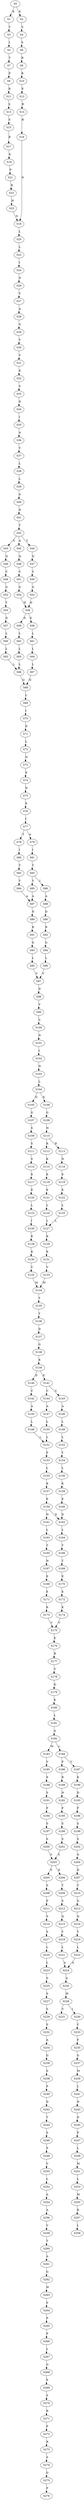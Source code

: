 strict digraph  {
	S0 -> S1 [ label = K ];
	S0 -> S2 [ label = K ];
	S1 -> S3 [ label = V ];
	S2 -> S4 [ label = S ];
	S3 -> S5 [ label = I ];
	S4 -> S6 [ label = S ];
	S5 -> S7 [ label = T ];
	S6 -> S8 [ label = R ];
	S7 -> S9 [ label = P ];
	S8 -> S10 [ label = R ];
	S9 -> S11 [ label = R ];
	S10 -> S12 [ label = P ];
	S11 -> S13 [ label = S ];
	S12 -> S14 [ label = R ];
	S13 -> S15 [ label = S ];
	S14 -> S16 [ label = H ];
	S15 -> S17 [ label = R ];
	S16 -> S18 [ label = N ];
	S17 -> S19 [ label = K ];
	S18 -> S20 [ label = L ];
	S19 -> S21 [ label = P ];
	S20 -> S22 [ label = L ];
	S21 -> S23 [ label = R ];
	S22 -> S24 [ label = I ];
	S23 -> S25 [ label = H ];
	S24 -> S26 [ label = D ];
	S25 -> S18 [ label = N ];
	S26 -> S27 [ label = V ];
	S27 -> S28 [ label = A ];
	S28 -> S29 [ label = G ];
	S29 -> S30 [ label = V ];
	S30 -> S31 [ label = V ];
	S31 -> S32 [ label = E ];
	S32 -> S33 [ label = S ];
	S33 -> S34 [ label = D ];
	S34 -> S35 [ label = I ];
	S35 -> S36 [ label = A ];
	S36 -> S37 [ label = V ];
	S37 -> S38 [ label = L ];
	S38 -> S39 [ label = L ];
	S39 -> S40 [ label = A ];
	S40 -> S41 [ label = D ];
	S41 -> S42 [ label = T ];
	S42 -> S43 [ label = S ];
	S42 -> S44 [ label = T ];
	S42 -> S45 [ label = A ];
	S43 -> S46 [ label = Q ];
	S44 -> S47 [ label = Q ];
	S45 -> S48 [ label = Q ];
	S46 -> S49 [ label = C ];
	S47 -> S50 [ label = C ];
	S48 -> S51 [ label = C ];
	S49 -> S52 [ label = G ];
	S50 -> S53 [ label = G ];
	S51 -> S54 [ label = G ];
	S52 -> S55 [ label = Y ];
	S53 -> S56 [ label = H ];
	S54 -> S56 [ label = H ];
	S55 -> S57 [ label = D ];
	S56 -> S58 [ label = E ];
	S56 -> S59 [ label = D ];
	S57 -> S60 [ label = L ];
	S58 -> S61 [ label = L ];
	S59 -> S62 [ label = L ];
	S60 -> S63 [ label = L ];
	S61 -> S64 [ label = L ];
	S62 -> S65 [ label = L ];
	S63 -> S66 [ label = L ];
	S64 -> S67 [ label = L ];
	S65 -> S66 [ label = L ];
	S66 -> S68 [ label = Q ];
	S67 -> S68 [ label = Q ];
	S68 -> S69 [ label = L ];
	S69 -> S70 [ label = I ];
	S70 -> S71 [ label = D ];
	S71 -> S72 [ label = L ];
	S72 -> S73 [ label = N ];
	S73 -> S74 [ label = E ];
	S74 -> S75 [ label = N ];
	S75 -> S76 [ label = E ];
	S76 -> S77 [ label = I ];
	S77 -> S78 [ label = T ];
	S77 -> S79 [ label = A ];
	S78 -> S80 [ label = I ];
	S79 -> S81 [ label = I ];
	S80 -> S82 [ label = T ];
	S81 -> S83 [ label = T ];
	S82 -> S84 [ label = V ];
	S83 -> S85 [ label = V ];
	S83 -> S86 [ label = I ];
	S84 -> S87 [ label = A ];
	S85 -> S87 [ label = A ];
	S86 -> S88 [ label = A ];
	S87 -> S89 [ label = N ];
	S88 -> S90 [ label = D ];
	S89 -> S91 [ label = R ];
	S90 -> S92 [ label = R ];
	S91 -> S93 [ label = G ];
	S92 -> S94 [ label = G ];
	S93 -> S95 [ label = L ];
	S94 -> S96 [ label = L ];
	S95 -> S97 [ label = V ];
	S96 -> S97 [ label = V ];
	S97 -> S98 [ label = D ];
	S98 -> S99 [ label = V ];
	S99 -> S100 [ label = C ];
	S100 -> S101 [ label = N ];
	S101 -> S102 [ label = I ];
	S102 -> S103 [ label = N ];
	S103 -> S104 [ label = L ];
	S104 -> S105 [ label = D ];
	S104 -> S106 [ label = E ];
	S105 -> S107 [ label = G ];
	S106 -> S108 [ label = G ];
	S107 -> S109 [ label = S ];
	S108 -> S110 [ label = N ];
	S109 -> S111 [ label = S ];
	S110 -> S112 [ label = K ];
	S110 -> S113 [ label = R ];
	S111 -> S114 [ label = S ];
	S112 -> S115 [ label = K ];
	S113 -> S116 [ label = N ];
	S114 -> S117 [ label = E ];
	S115 -> S118 [ label = E ];
	S116 -> S119 [ label = E ];
	S117 -> S120 [ label = E ];
	S118 -> S121 [ label = E ];
	S119 -> S122 [ label = E ];
	S120 -> S123 [ label = L ];
	S121 -> S124 [ label = L ];
	S122 -> S125 [ label = L ];
	S123 -> S126 [ label = I ];
	S124 -> S127 [ label = L ];
	S125 -> S127 [ label = L ];
	S126 -> S128 [ label = K ];
	S127 -> S129 [ label = K ];
	S128 -> S130 [ label = K ];
	S129 -> S131 [ label = K ];
	S130 -> S132 [ label = V ];
	S131 -> S133 [ label = V ];
	S132 -> S134 [ label = M ];
	S133 -> S134 [ label = M ];
	S134 -> S135 [ label = Y ];
	S135 -> S136 [ label = Y ];
	S136 -> S137 [ label = D ];
	S137 -> S138 [ label = G ];
	S138 -> S139 [ label = K ];
	S139 -> S140 [ label = D ];
	S139 -> S141 [ label = E ];
	S140 -> S142 [ label = C ];
	S141 -> S143 [ label = S ];
	S141 -> S144 [ label = C ];
	S142 -> S145 [ label = A ];
	S143 -> S146 [ label = A ];
	S144 -> S147 [ label = A ];
	S145 -> S148 [ label = L ];
	S146 -> S149 [ label = L ];
	S147 -> S150 [ label = L ];
	S148 -> S151 [ label = L ];
	S149 -> S152 [ label = L ];
	S150 -> S151 [ label = L ];
	S151 -> S153 [ label = F ];
	S152 -> S154 [ label = Y ];
	S153 -> S155 [ label = L ];
	S154 -> S156 [ label = L ];
	S155 -> S157 [ label = K ];
	S156 -> S158 [ label = K ];
	S157 -> S159 [ label = E ];
	S158 -> S160 [ label = E ];
	S159 -> S161 [ label = N ];
	S159 -> S162 [ label = D ];
	S160 -> S162 [ label = D ];
	S161 -> S163 [ label = L ];
	S162 -> S164 [ label = L ];
	S163 -> S165 [ label = T ];
	S164 -> S166 [ label = T ];
	S165 -> S167 [ label = N ];
	S166 -> S168 [ label = T ];
	S167 -> S169 [ label = E ];
	S168 -> S170 [ label = E ];
	S169 -> S171 [ label = E ];
	S170 -> S172 [ label = E ];
	S171 -> S173 [ label = K ];
	S172 -> S174 [ label = K ];
	S173 -> S175 [ label = V ];
	S174 -> S175 [ label = V ];
	S175 -> S176 [ label = E ];
	S176 -> S177 [ label = R ];
	S177 -> S178 [ label = V ];
	S178 -> S179 [ label = D ];
	S179 -> S180 [ label = K ];
	S180 -> S181 [ label = L ];
	S181 -> S182 [ label = A ];
	S182 -> S183 [ label = M ];
	S182 -> S184 [ label = L ];
	S183 -> S185 [ label = V ];
	S184 -> S186 [ label = F ];
	S184 -> S187 [ label = Y ];
	S185 -> S188 [ label = E ];
	S186 -> S189 [ label = R ];
	S187 -> S190 [ label = K ];
	S188 -> S191 [ label = S ];
	S189 -> S192 [ label = N ];
	S190 -> S193 [ label = D ];
	S191 -> S194 [ label = P ];
	S192 -> S195 [ label = P ];
	S193 -> S196 [ label = P ];
	S194 -> S197 [ label = S ];
	S195 -> S198 [ label = S ];
	S196 -> S199 [ label = S ];
	S197 -> S200 [ label = S ];
	S198 -> S201 [ label = S ];
	S199 -> S202 [ label = S ];
	S200 -> S203 [ label = S ];
	S201 -> S203 [ label = S ];
	S202 -> S204 [ label = A ];
	S203 -> S205 [ label = S ];
	S203 -> S206 [ label = D ];
	S204 -> S207 [ label = D ];
	S205 -> S208 [ label = S ];
	S206 -> S209 [ label = T ];
	S207 -> S210 [ label = T ];
	S208 -> S211 [ label = P ];
	S209 -> S212 [ label = S ];
	S210 -> S213 [ label = G ];
	S211 -> S214 [ label = S ];
	S212 -> S215 [ label = Q ];
	S213 -> S216 [ label = Q ];
	S214 -> S217 [ label = S ];
	S215 -> S218 [ label = Y ];
	S216 -> S219 [ label = Y ];
	S217 -> S220 [ label = L ];
	S218 -> S221 [ label = L ];
	S219 -> S222 [ label = L ];
	S220 -> S223 [ label = L ];
	S221 -> S224 [ label = A ];
	S222 -> S224 [ label = A ];
	S223 -> S225 [ label = S ];
	S224 -> S226 [ label = A ];
	S225 -> S227 [ label = S ];
	S226 -> S228 [ label = M ];
	S227 -> S229 [ label = S ];
	S228 -> S230 [ label = I ];
	S228 -> S231 [ label = V ];
	S229 -> S232 [ label = S ];
	S230 -> S233 [ label = C ];
	S232 -> S234 [ label = A ];
	S233 -> S235 [ label = F ];
	S234 -> S236 [ label = G ];
	S235 -> S237 [ label = G ];
	S236 -> S238 [ label = S ];
	S237 -> S239 [ label = M ];
	S238 -> S240 [ label = P ];
	S239 -> S241 [ label = L ];
	S240 -> S242 [ label = D ];
	S241 -> S243 [ label = N ];
	S242 -> S244 [ label = T ];
	S243 -> S245 [ label = D ];
	S244 -> S246 [ label = S ];
	S245 -> S247 [ label = P ];
	S246 -> S248 [ label = P ];
	S247 -> S249 [ label = L ];
	S248 -> S250 [ label = C ];
	S249 -> S251 [ label = M ];
	S250 -> S252 [ label = L ];
	S251 -> S253 [ label = L ];
	S252 -> S254 [ label = A ];
	S253 -> S255 [ label = M ];
	S254 -> S256 [ label = A ];
	S255 -> S257 [ label = R ];
	S256 -> S258 [ label = V ];
	S257 -> S259 [ label = L ];
	S258 -> S260 [ label = T ];
	S260 -> S261 [ label = A ];
	S261 -> S262 [ label = G ];
	S262 -> S263 [ label = W ];
	S263 -> S264 [ label = S ];
	S264 -> S265 [ label = P ];
	S265 -> S266 [ label = P ];
	S266 -> S267 [ label = L ];
	S267 -> S268 [ label = G ];
	S268 -> S269 [ label = P ];
	S269 -> S270 [ label = S ];
	S270 -> S271 [ label = R ];
	S271 -> S272 [ label = P ];
	S272 -> S273 [ label = R ];
	S273 -> S274 [ label = S ];
	S274 -> S275 [ label = G ];
	S275 -> S276 [ label = P ];
}
